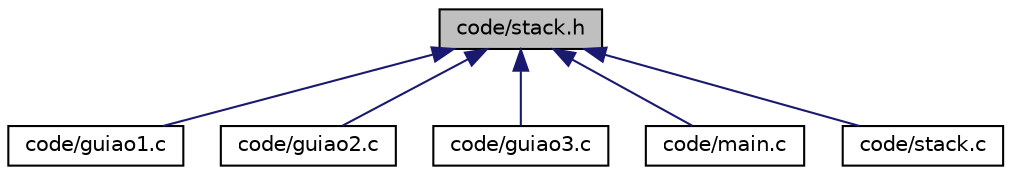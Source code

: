 digraph "code/stack.h"
{
 // LATEX_PDF_SIZE
  edge [fontname="Helvetica",fontsize="10",labelfontname="Helvetica",labelfontsize="10"];
  node [fontname="Helvetica",fontsize="10",shape=record];
  Node1 [label="code/stack.h",height=0.2,width=0.4,color="black", fillcolor="grey75", style="filled", fontcolor="black",tooltip="Definicao da stack."];
  Node1 -> Node2 [dir="back",color="midnightblue",fontsize="10",style="solid",fontname="Helvetica"];
  Node2 [label="code/guiao1.c",height=0.2,width=0.4,color="black", fillcolor="white", style="filled",URL="$guiao1_8c.html",tooltip="Operacoes do guiao 1."];
  Node1 -> Node3 [dir="back",color="midnightblue",fontsize="10",style="solid",fontname="Helvetica"];
  Node3 [label="code/guiao2.c",height=0.2,width=0.4,color="black", fillcolor="white", style="filled",URL="$guiao2_8c.html",tooltip="Operacoes do guiao 2."];
  Node1 -> Node4 [dir="back",color="midnightblue",fontsize="10",style="solid",fontname="Helvetica"];
  Node4 [label="code/guiao3.c",height=0.2,width=0.4,color="black", fillcolor="white", style="filled",URL="$guiao3_8c.html",tooltip="Operacoes do guiao 3."];
  Node1 -> Node5 [dir="back",color="midnightblue",fontsize="10",style="solid",fontname="Helvetica"];
  Node5 [label="code/main.c",height=0.2,width=0.4,color="black", fillcolor="white", style="filled",URL="$main_8c.html",tooltip="Ficheiro main."];
  Node1 -> Node6 [dir="back",color="midnightblue",fontsize="10",style="solid",fontname="Helvetica"];
  Node6 [label="code/stack.c",height=0.2,width=0.4,color="black", fillcolor="white", style="filled",URL="$stack_8c.html",tooltip="Operacoes da stack."];
}
